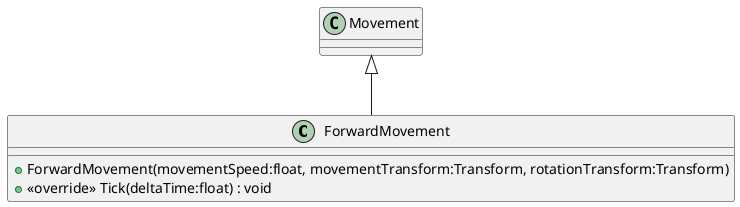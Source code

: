 @startuml
class ForwardMovement {
    + ForwardMovement(movementSpeed:float, movementTransform:Transform, rotationTransform:Transform)
    + <<override>> Tick(deltaTime:float) : void
}
Movement <|-- ForwardMovement
@enduml
